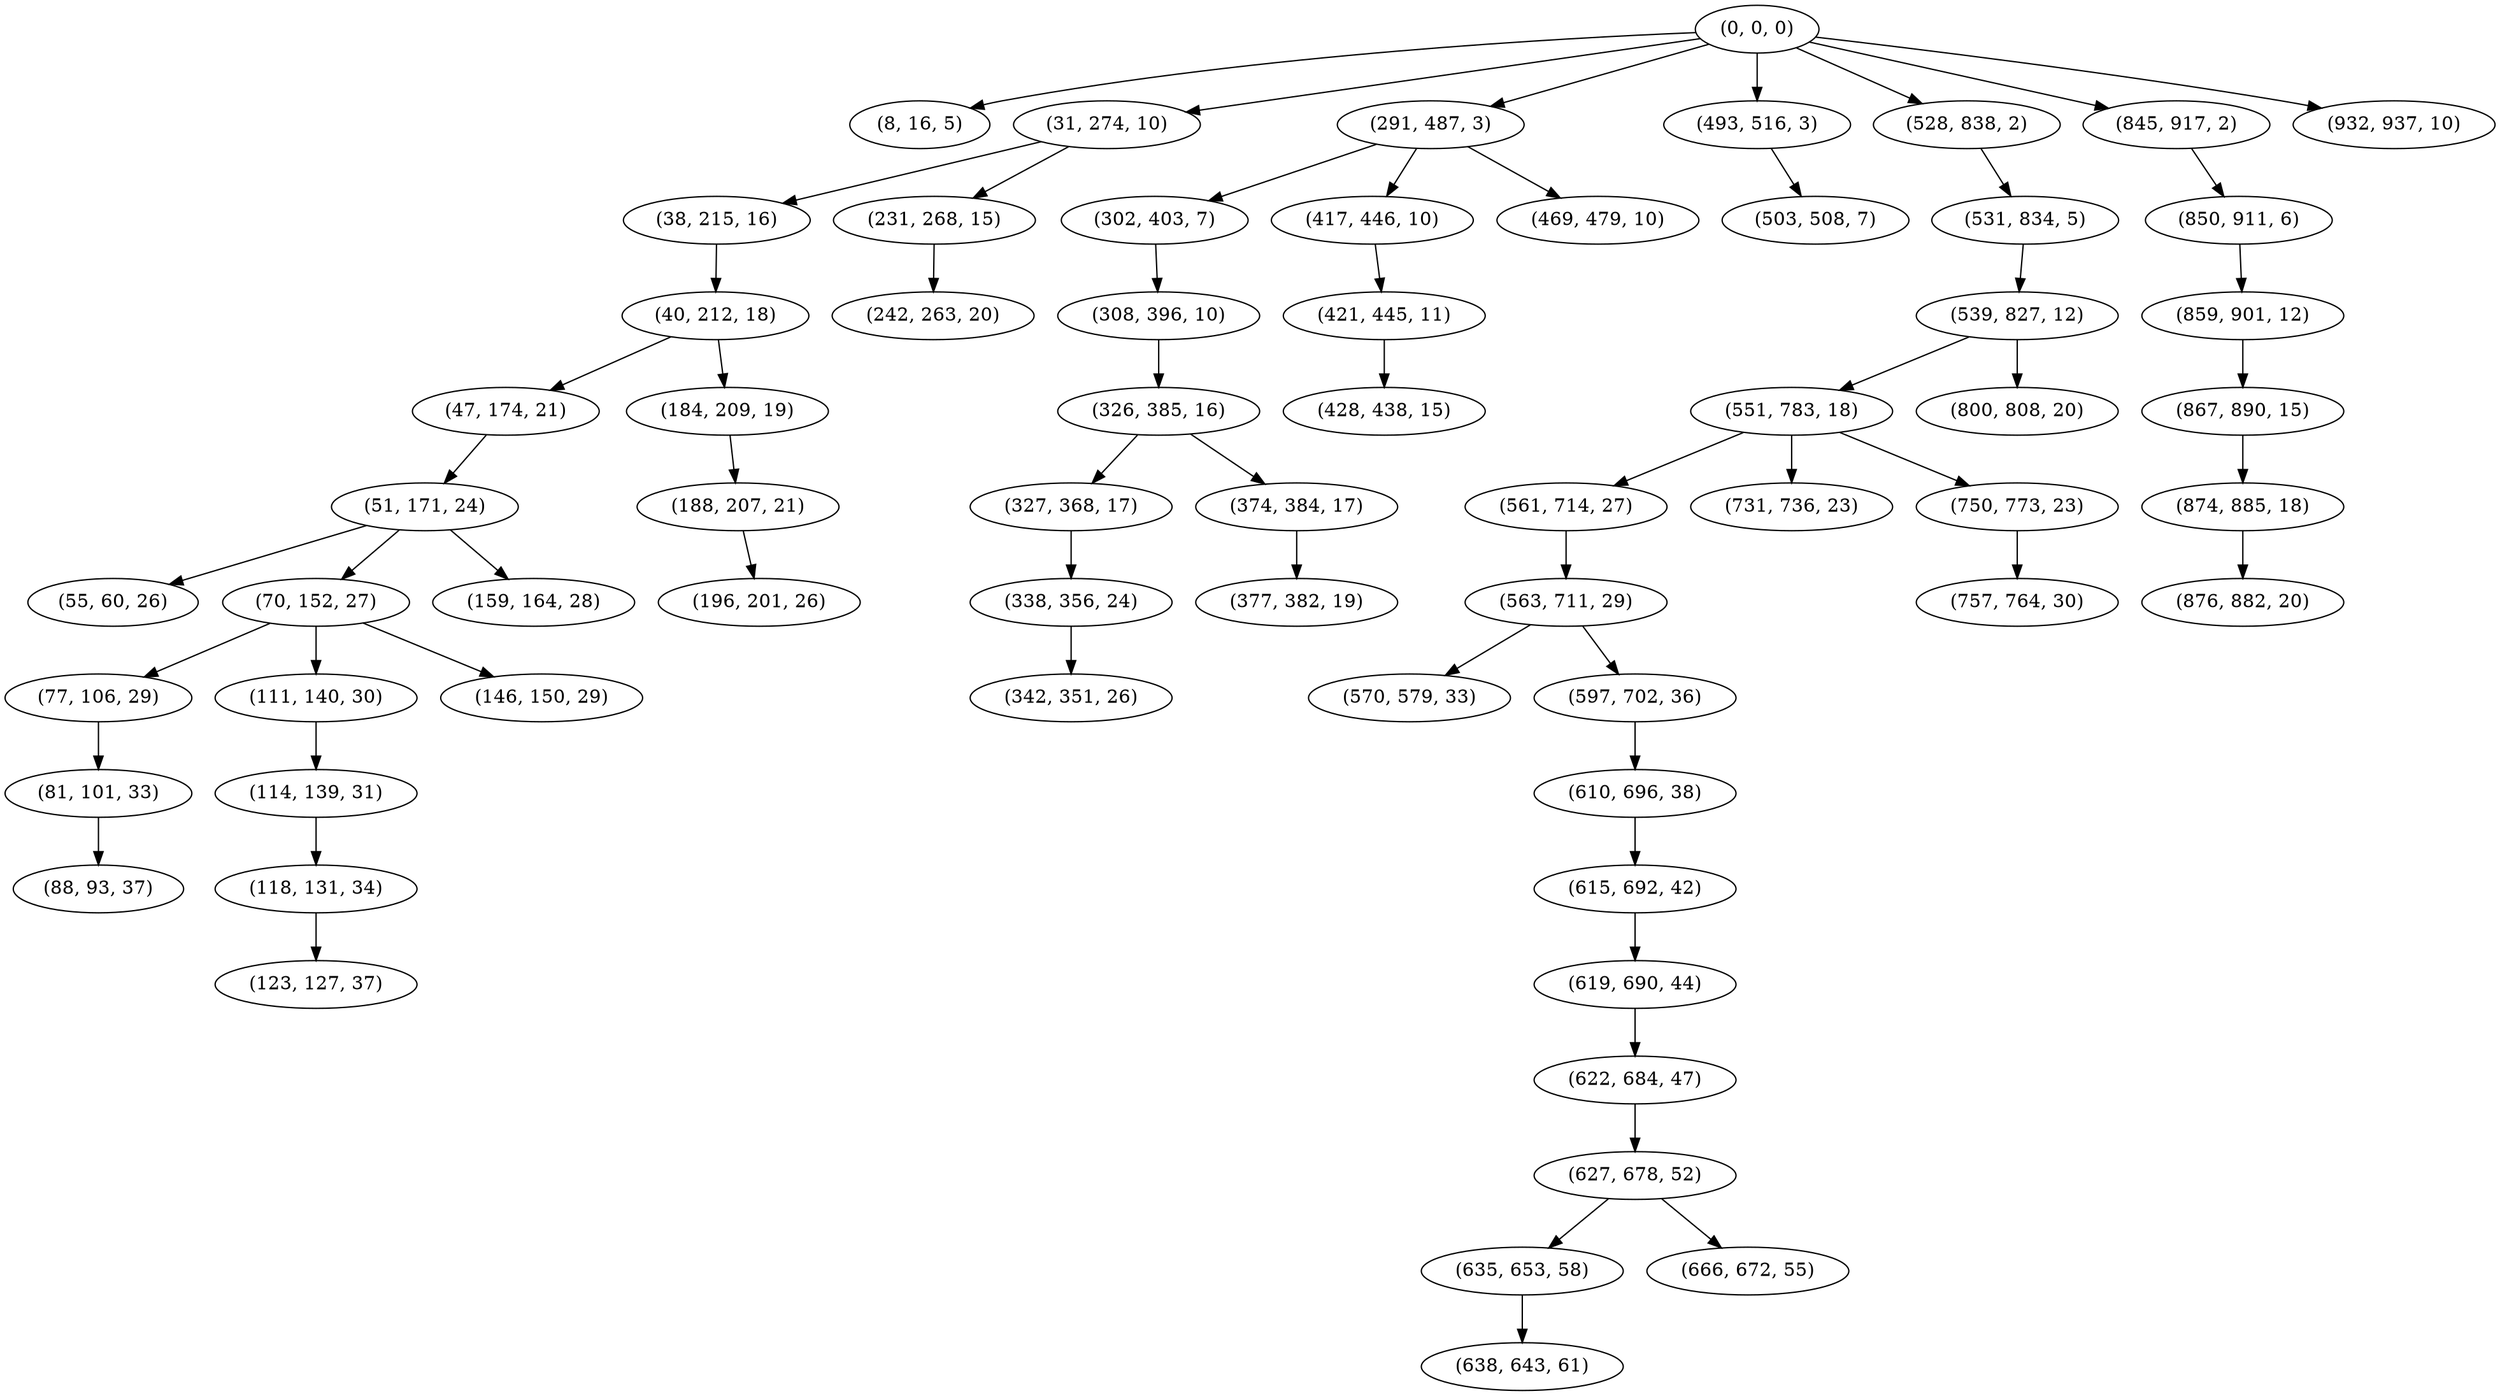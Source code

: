 digraph tree {
    "(0, 0, 0)";
    "(8, 16, 5)";
    "(31, 274, 10)";
    "(38, 215, 16)";
    "(40, 212, 18)";
    "(47, 174, 21)";
    "(51, 171, 24)";
    "(55, 60, 26)";
    "(70, 152, 27)";
    "(77, 106, 29)";
    "(81, 101, 33)";
    "(88, 93, 37)";
    "(111, 140, 30)";
    "(114, 139, 31)";
    "(118, 131, 34)";
    "(123, 127, 37)";
    "(146, 150, 29)";
    "(159, 164, 28)";
    "(184, 209, 19)";
    "(188, 207, 21)";
    "(196, 201, 26)";
    "(231, 268, 15)";
    "(242, 263, 20)";
    "(291, 487, 3)";
    "(302, 403, 7)";
    "(308, 396, 10)";
    "(326, 385, 16)";
    "(327, 368, 17)";
    "(338, 356, 24)";
    "(342, 351, 26)";
    "(374, 384, 17)";
    "(377, 382, 19)";
    "(417, 446, 10)";
    "(421, 445, 11)";
    "(428, 438, 15)";
    "(469, 479, 10)";
    "(493, 516, 3)";
    "(503, 508, 7)";
    "(528, 838, 2)";
    "(531, 834, 5)";
    "(539, 827, 12)";
    "(551, 783, 18)";
    "(561, 714, 27)";
    "(563, 711, 29)";
    "(570, 579, 33)";
    "(597, 702, 36)";
    "(610, 696, 38)";
    "(615, 692, 42)";
    "(619, 690, 44)";
    "(622, 684, 47)";
    "(627, 678, 52)";
    "(635, 653, 58)";
    "(638, 643, 61)";
    "(666, 672, 55)";
    "(731, 736, 23)";
    "(750, 773, 23)";
    "(757, 764, 30)";
    "(800, 808, 20)";
    "(845, 917, 2)";
    "(850, 911, 6)";
    "(859, 901, 12)";
    "(867, 890, 15)";
    "(874, 885, 18)";
    "(876, 882, 20)";
    "(932, 937, 10)";
    "(0, 0, 0)" -> "(8, 16, 5)";
    "(0, 0, 0)" -> "(31, 274, 10)";
    "(0, 0, 0)" -> "(291, 487, 3)";
    "(0, 0, 0)" -> "(493, 516, 3)";
    "(0, 0, 0)" -> "(528, 838, 2)";
    "(0, 0, 0)" -> "(845, 917, 2)";
    "(0, 0, 0)" -> "(932, 937, 10)";
    "(31, 274, 10)" -> "(38, 215, 16)";
    "(31, 274, 10)" -> "(231, 268, 15)";
    "(38, 215, 16)" -> "(40, 212, 18)";
    "(40, 212, 18)" -> "(47, 174, 21)";
    "(40, 212, 18)" -> "(184, 209, 19)";
    "(47, 174, 21)" -> "(51, 171, 24)";
    "(51, 171, 24)" -> "(55, 60, 26)";
    "(51, 171, 24)" -> "(70, 152, 27)";
    "(51, 171, 24)" -> "(159, 164, 28)";
    "(70, 152, 27)" -> "(77, 106, 29)";
    "(70, 152, 27)" -> "(111, 140, 30)";
    "(70, 152, 27)" -> "(146, 150, 29)";
    "(77, 106, 29)" -> "(81, 101, 33)";
    "(81, 101, 33)" -> "(88, 93, 37)";
    "(111, 140, 30)" -> "(114, 139, 31)";
    "(114, 139, 31)" -> "(118, 131, 34)";
    "(118, 131, 34)" -> "(123, 127, 37)";
    "(184, 209, 19)" -> "(188, 207, 21)";
    "(188, 207, 21)" -> "(196, 201, 26)";
    "(231, 268, 15)" -> "(242, 263, 20)";
    "(291, 487, 3)" -> "(302, 403, 7)";
    "(291, 487, 3)" -> "(417, 446, 10)";
    "(291, 487, 3)" -> "(469, 479, 10)";
    "(302, 403, 7)" -> "(308, 396, 10)";
    "(308, 396, 10)" -> "(326, 385, 16)";
    "(326, 385, 16)" -> "(327, 368, 17)";
    "(326, 385, 16)" -> "(374, 384, 17)";
    "(327, 368, 17)" -> "(338, 356, 24)";
    "(338, 356, 24)" -> "(342, 351, 26)";
    "(374, 384, 17)" -> "(377, 382, 19)";
    "(417, 446, 10)" -> "(421, 445, 11)";
    "(421, 445, 11)" -> "(428, 438, 15)";
    "(493, 516, 3)" -> "(503, 508, 7)";
    "(528, 838, 2)" -> "(531, 834, 5)";
    "(531, 834, 5)" -> "(539, 827, 12)";
    "(539, 827, 12)" -> "(551, 783, 18)";
    "(539, 827, 12)" -> "(800, 808, 20)";
    "(551, 783, 18)" -> "(561, 714, 27)";
    "(551, 783, 18)" -> "(731, 736, 23)";
    "(551, 783, 18)" -> "(750, 773, 23)";
    "(561, 714, 27)" -> "(563, 711, 29)";
    "(563, 711, 29)" -> "(570, 579, 33)";
    "(563, 711, 29)" -> "(597, 702, 36)";
    "(597, 702, 36)" -> "(610, 696, 38)";
    "(610, 696, 38)" -> "(615, 692, 42)";
    "(615, 692, 42)" -> "(619, 690, 44)";
    "(619, 690, 44)" -> "(622, 684, 47)";
    "(622, 684, 47)" -> "(627, 678, 52)";
    "(627, 678, 52)" -> "(635, 653, 58)";
    "(627, 678, 52)" -> "(666, 672, 55)";
    "(635, 653, 58)" -> "(638, 643, 61)";
    "(750, 773, 23)" -> "(757, 764, 30)";
    "(845, 917, 2)" -> "(850, 911, 6)";
    "(850, 911, 6)" -> "(859, 901, 12)";
    "(859, 901, 12)" -> "(867, 890, 15)";
    "(867, 890, 15)" -> "(874, 885, 18)";
    "(874, 885, 18)" -> "(876, 882, 20)";
}
